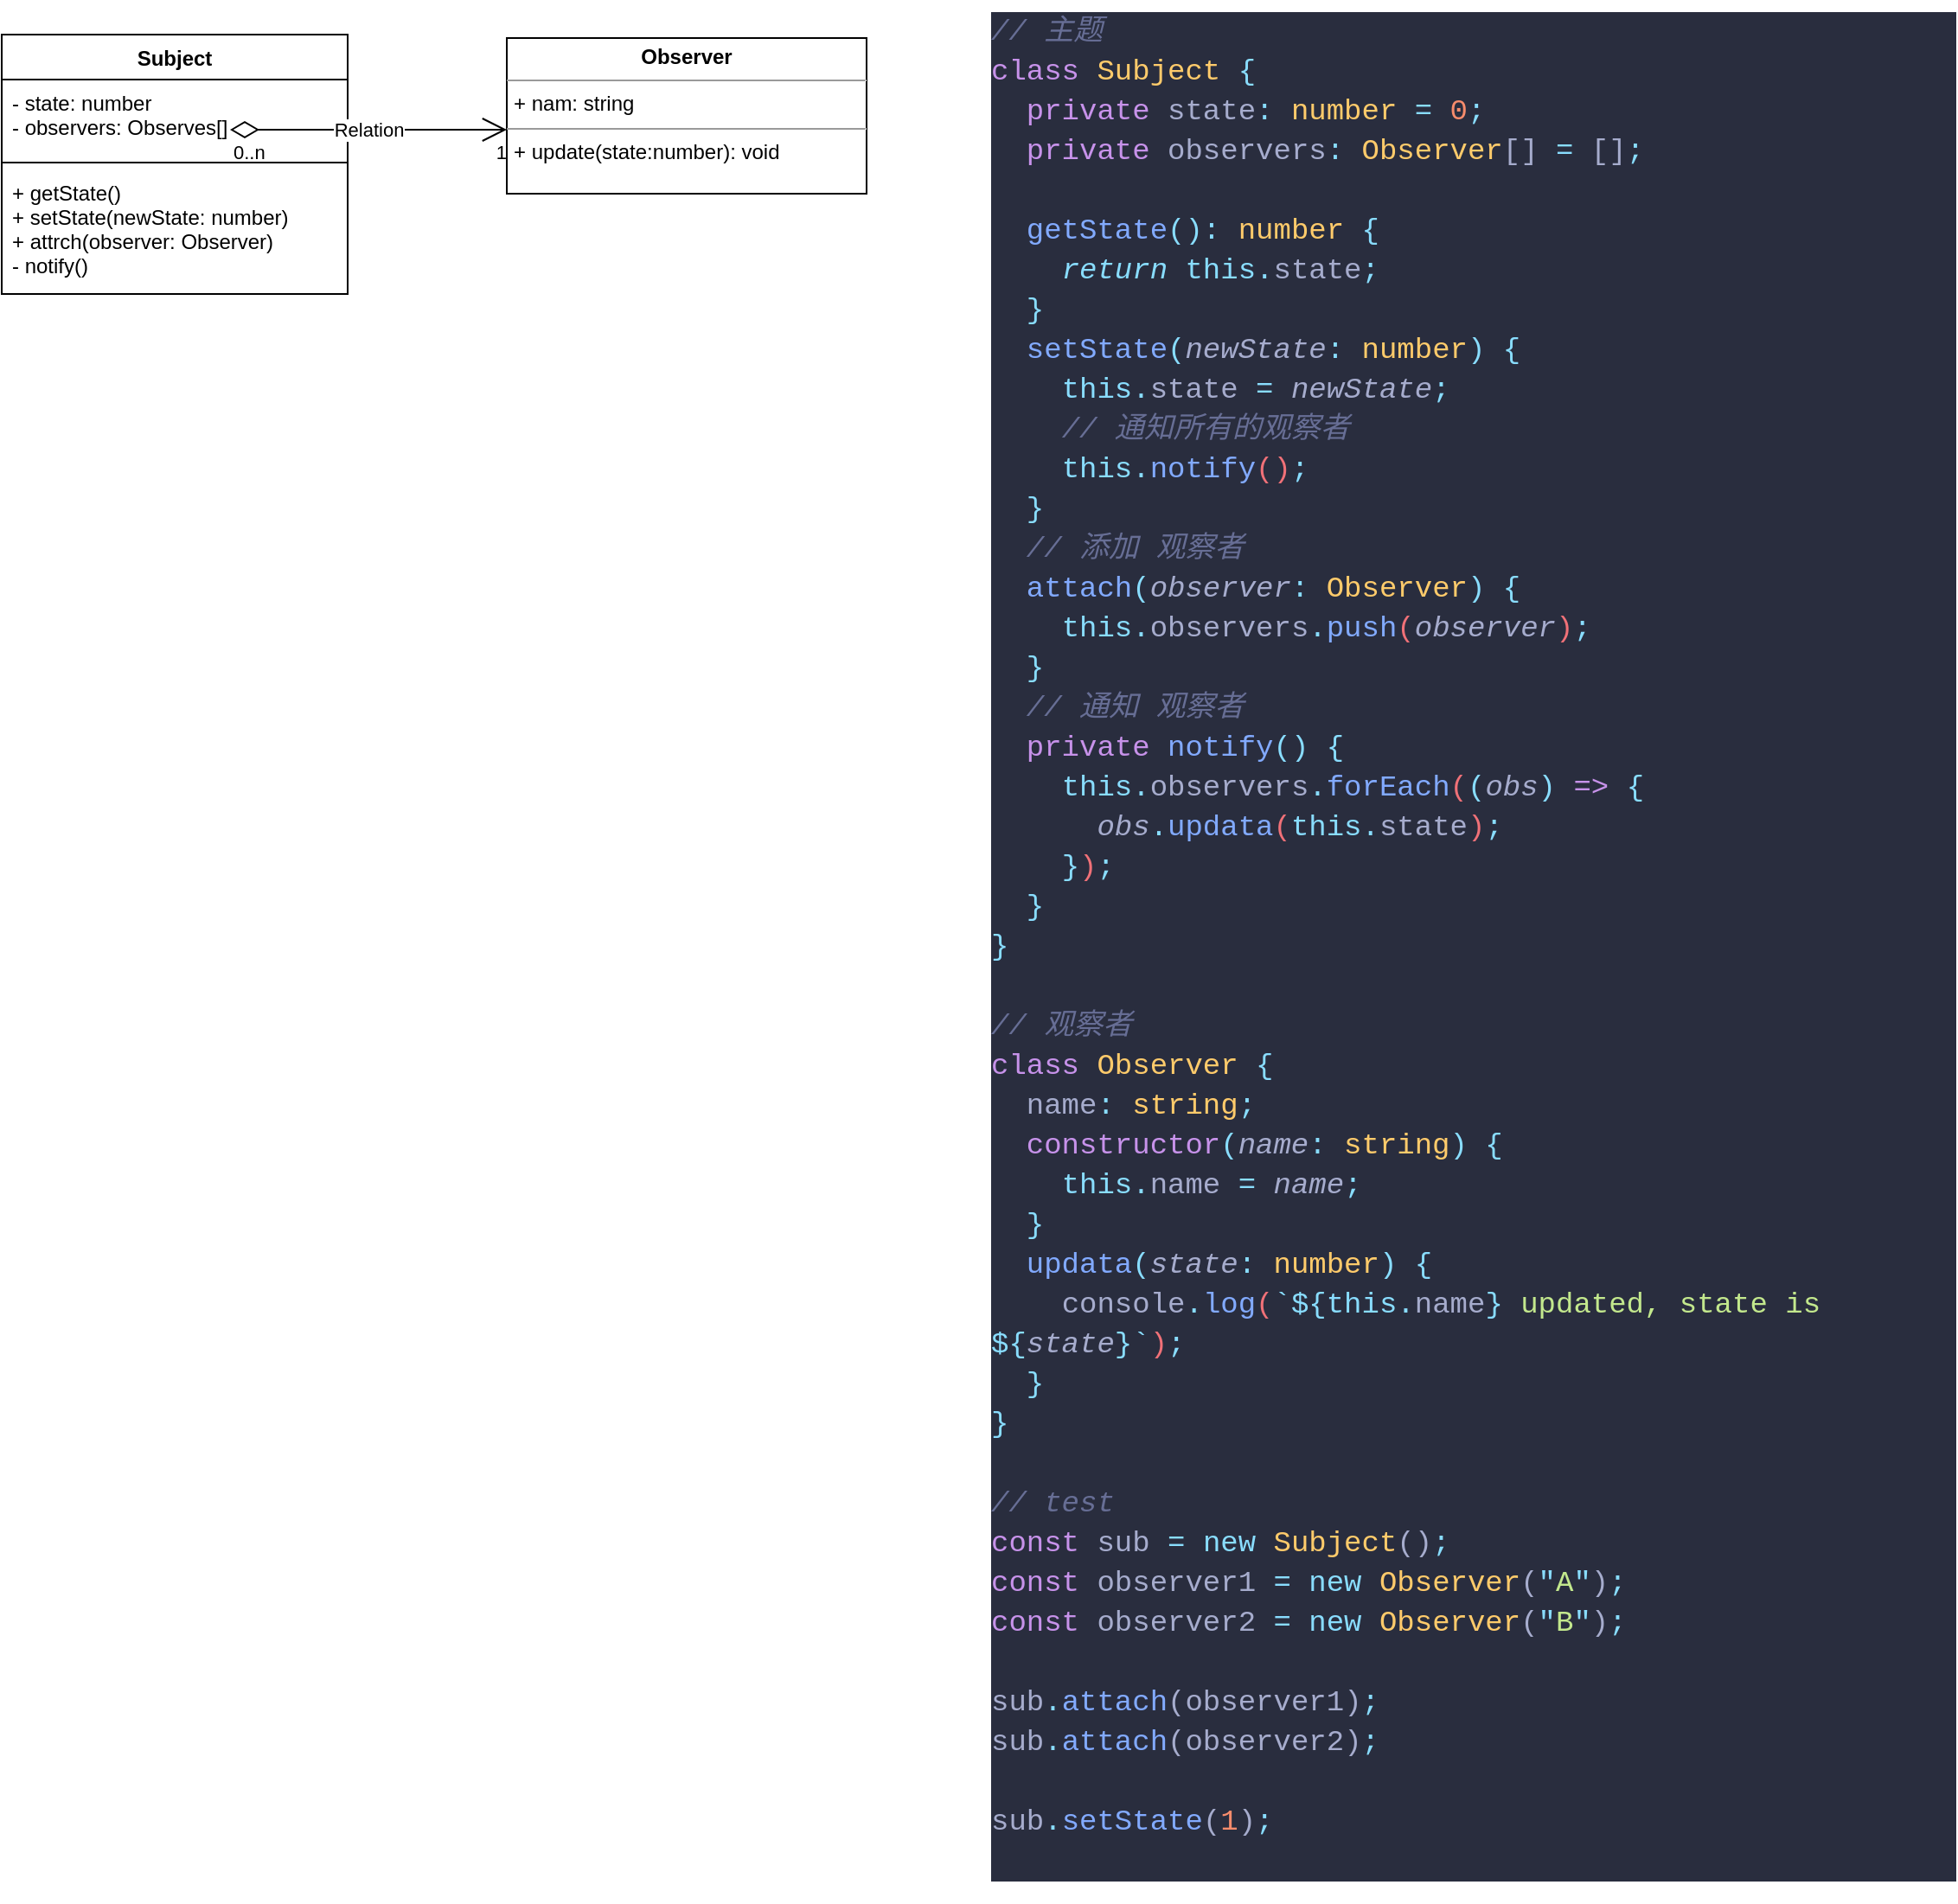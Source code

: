 <mxfile version="20.6.0" type="github">
  <diagram id="C5RBs43oDa-KdzZeNtuy" name="Page-1">
    <mxGraphModel dx="2031" dy="1077" grid="1" gridSize="10" guides="1" tooltips="1" connect="1" arrows="1" fold="1" page="1" pageScale="1" pageWidth="827" pageHeight="1169" math="0" shadow="0">
      <root>
        <mxCell id="WIyWlLk6GJQsqaUBKTNV-0" />
        <mxCell id="WIyWlLk6GJQsqaUBKTNV-1" parent="WIyWlLk6GJQsqaUBKTNV-0" />
        <mxCell id="Pv5caGlSZ3BdsRGH_1Py-0" value="Subject" style="swimlane;fontStyle=1;align=center;verticalAlign=top;childLayout=stackLayout;horizontal=1;startSize=26;horizontalStack=0;resizeParent=1;resizeLast=0;collapsible=1;marginBottom=0;rounded=0;shadow=0;strokeWidth=1;" vertex="1" parent="WIyWlLk6GJQsqaUBKTNV-1">
          <mxGeometry x="20" y="40" width="200" height="150" as="geometry">
            <mxRectangle x="130" y="380" width="160" height="26" as="alternateBounds" />
          </mxGeometry>
        </mxCell>
        <mxCell id="Pv5caGlSZ3BdsRGH_1Py-1" value="- state: number&#xa;- observers: Observes[]" style="text;align=left;verticalAlign=top;spacingLeft=4;spacingRight=4;overflow=hidden;rotatable=0;points=[[0,0.5],[1,0.5]];portConstraint=eastwest;" vertex="1" parent="Pv5caGlSZ3BdsRGH_1Py-0">
          <mxGeometry y="26" width="200" height="44" as="geometry" />
        </mxCell>
        <mxCell id="Pv5caGlSZ3BdsRGH_1Py-4" value="Relation" style="endArrow=open;html=1;endSize=12;startArrow=diamondThin;startSize=14;startFill=0;edgeStyle=orthogonalEdgeStyle;rounded=0;" edge="1" parent="Pv5caGlSZ3BdsRGH_1Py-0">
          <mxGeometry relative="1" as="geometry">
            <mxPoint x="132" y="55" as="sourcePoint" />
            <mxPoint x="292" y="55" as="targetPoint" />
          </mxGeometry>
        </mxCell>
        <mxCell id="Pv5caGlSZ3BdsRGH_1Py-5" value="0..n" style="edgeLabel;resizable=0;html=1;align=left;verticalAlign=top;" connectable="0" vertex="1" parent="Pv5caGlSZ3BdsRGH_1Py-4">
          <mxGeometry x="-1" relative="1" as="geometry" />
        </mxCell>
        <mxCell id="Pv5caGlSZ3BdsRGH_1Py-6" value="1" style="edgeLabel;resizable=0;html=1;align=right;verticalAlign=top;" connectable="0" vertex="1" parent="Pv5caGlSZ3BdsRGH_1Py-4">
          <mxGeometry x="1" relative="1" as="geometry" />
        </mxCell>
        <mxCell id="Pv5caGlSZ3BdsRGH_1Py-2" value="" style="line;html=1;strokeWidth=1;align=left;verticalAlign=middle;spacingTop=-1;spacingLeft=3;spacingRight=3;rotatable=0;labelPosition=right;points=[];portConstraint=eastwest;" vertex="1" parent="Pv5caGlSZ3BdsRGH_1Py-0">
          <mxGeometry y="70" width="200" height="8" as="geometry" />
        </mxCell>
        <mxCell id="Pv5caGlSZ3BdsRGH_1Py-3" value="+ getState()&#xa;+ setState(newState: number)&#xa;+ attrch(observer: Observer)&#xa;- notify()" style="text;align=left;verticalAlign=top;spacingLeft=4;spacingRight=4;overflow=hidden;rotatable=0;points=[[0,0.5],[1,0.5]];portConstraint=eastwest;" vertex="1" parent="Pv5caGlSZ3BdsRGH_1Py-0">
          <mxGeometry y="78" width="200" height="72" as="geometry" />
        </mxCell>
        <mxCell id="Pv5caGlSZ3BdsRGH_1Py-7" value="&lt;p style=&quot;margin:0px;margin-top:4px;text-align:center;&quot;&gt;&lt;b&gt;Observer&lt;/b&gt;&lt;/p&gt;&lt;hr size=&quot;1&quot;&gt;&lt;p style=&quot;margin:0px;margin-left:4px;&quot;&gt;+ nam: string&lt;/p&gt;&lt;hr size=&quot;1&quot;&gt;&lt;p style=&quot;margin:0px;margin-left:4px;&quot;&gt;+ update(state:number): void&lt;/p&gt;" style="verticalAlign=top;align=left;overflow=fill;fontSize=12;fontFamily=Helvetica;html=1;" vertex="1" parent="WIyWlLk6GJQsqaUBKTNV-1">
          <mxGeometry x="312" y="42" width="208" height="90" as="geometry" />
        </mxCell>
        <mxCell id="Pv5caGlSZ3BdsRGH_1Py-8" value="&lt;div style=&quot;color: rgb(166, 172, 205); background-color: rgb(41, 45, 62); font-family: Consolas, &amp;quot;Courier New&amp;quot;, monospace; font-weight: normal; font-size: 17px; line-height: 23px;&quot;&gt;&lt;div&gt;&lt;span style=&quot;color: #676e95;font-style: italic;&quot;&gt;// 主题&lt;/span&gt;&lt;/div&gt;&lt;div&gt;&lt;span style=&quot;color: #c792ea;&quot;&gt;class&lt;/span&gt;&lt;span style=&quot;color: #a6accd;&quot;&gt; &lt;/span&gt;&lt;span style=&quot;color: #ffcb6b;&quot;&gt;Subject&lt;/span&gt;&lt;span style=&quot;color: #a6accd;&quot;&gt; &lt;/span&gt;&lt;span style=&quot;color: #89ddff;&quot;&gt;{&lt;/span&gt;&lt;/div&gt;&lt;div&gt;&lt;span style=&quot;color: #a6accd;&quot;&gt;&amp;nbsp; &lt;/span&gt;&lt;span style=&quot;color: #c792ea;&quot;&gt;private&lt;/span&gt;&lt;span style=&quot;color: #a6accd;&quot;&gt; &lt;/span&gt;&lt;span style=&quot;color: #a6accd;&quot;&gt;state&lt;/span&gt;&lt;span style=&quot;color: #89ddff;&quot;&gt;:&lt;/span&gt;&lt;span style=&quot;color: #a6accd;&quot;&gt; &lt;/span&gt;&lt;span style=&quot;color: #ffcb6b;&quot;&gt;number&lt;/span&gt;&lt;span style=&quot;color: #a6accd;&quot;&gt; &lt;/span&gt;&lt;span style=&quot;color: #89ddff;&quot;&gt;=&lt;/span&gt;&lt;span style=&quot;color: #a6accd;&quot;&gt; &lt;/span&gt;&lt;span style=&quot;color: #f78c6c;&quot;&gt;0&lt;/span&gt;&lt;span style=&quot;color: #89ddff;&quot;&gt;;&lt;/span&gt;&lt;/div&gt;&lt;div&gt;&lt;span style=&quot;color: #a6accd;&quot;&gt;&amp;nbsp; &lt;/span&gt;&lt;span style=&quot;color: #c792ea;&quot;&gt;private&lt;/span&gt;&lt;span style=&quot;color: #a6accd;&quot;&gt; &lt;/span&gt;&lt;span style=&quot;color: #a6accd;&quot;&gt;observers&lt;/span&gt;&lt;span style=&quot;color: #89ddff;&quot;&gt;:&lt;/span&gt;&lt;span style=&quot;color: #a6accd;&quot;&gt; &lt;/span&gt;&lt;span style=&quot;color: #ffcb6b;&quot;&gt;Observer&lt;/span&gt;&lt;span style=&quot;color: #a6accd;&quot;&gt;[] &lt;/span&gt;&lt;span style=&quot;color: #89ddff;&quot;&gt;=&lt;/span&gt;&lt;span style=&quot;color: #a6accd;&quot;&gt; []&lt;/span&gt;&lt;span style=&quot;color: #89ddff;&quot;&gt;;&lt;/span&gt;&lt;/div&gt;&lt;br&gt;&lt;div&gt;&lt;span style=&quot;color: #a6accd;&quot;&gt;&amp;nbsp; &lt;/span&gt;&lt;span style=&quot;color: #82aaff;&quot;&gt;getState&lt;/span&gt;&lt;span style=&quot;color: #89ddff;&quot;&gt;():&lt;/span&gt;&lt;span style=&quot;color: #a6accd;&quot;&gt; &lt;/span&gt;&lt;span style=&quot;color: #ffcb6b;&quot;&gt;number&lt;/span&gt;&lt;span style=&quot;color: #a6accd;&quot;&gt; &lt;/span&gt;&lt;span style=&quot;color: #89ddff;&quot;&gt;{&lt;/span&gt;&lt;/div&gt;&lt;div&gt;&lt;span style=&quot;color: #f07178;&quot;&gt;&amp;nbsp; &amp;nbsp; &lt;/span&gt;&lt;span style=&quot;color: #89ddff;font-style: italic;&quot;&gt;return&lt;/span&gt;&lt;span style=&quot;color: #f07178;&quot;&gt; &lt;/span&gt;&lt;span style=&quot;color: #89ddff;&quot;&gt;this.&lt;/span&gt;&lt;span style=&quot;color: #a6accd;&quot;&gt;state&lt;/span&gt;&lt;span style=&quot;color: #89ddff;&quot;&gt;;&lt;/span&gt;&lt;/div&gt;&lt;div&gt;&lt;span style=&quot;color: #f07178;&quot;&gt;&amp;nbsp; &lt;/span&gt;&lt;span style=&quot;color: #89ddff;&quot;&gt;}&lt;/span&gt;&lt;/div&gt;&lt;div&gt;&lt;span style=&quot;color: #a6accd;&quot;&gt;&amp;nbsp; &lt;/span&gt;&lt;span style=&quot;color: #82aaff;&quot;&gt;setState&lt;/span&gt;&lt;span style=&quot;color: #89ddff;&quot;&gt;(&lt;/span&gt;&lt;span style=&quot;color: #a6accd;font-style: italic;&quot;&gt;newState&lt;/span&gt;&lt;span style=&quot;color: #89ddff;&quot;&gt;:&lt;/span&gt;&lt;span style=&quot;color: #a6accd;&quot;&gt; &lt;/span&gt;&lt;span style=&quot;color: #ffcb6b;&quot;&gt;number&lt;/span&gt;&lt;span style=&quot;color: #89ddff;&quot;&gt;)&lt;/span&gt;&lt;span style=&quot;color: #a6accd;&quot;&gt; &lt;/span&gt;&lt;span style=&quot;color: #89ddff;&quot;&gt;{&lt;/span&gt;&lt;/div&gt;&lt;div&gt;&lt;span style=&quot;color: #f07178;&quot;&gt;&amp;nbsp; &amp;nbsp; &lt;/span&gt;&lt;span style=&quot;color: #89ddff;&quot;&gt;this.&lt;/span&gt;&lt;span style=&quot;color: #a6accd;&quot;&gt;state&lt;/span&gt;&lt;span style=&quot;color: #f07178;&quot;&gt; &lt;/span&gt;&lt;span style=&quot;color: #89ddff;&quot;&gt;=&lt;/span&gt;&lt;span style=&quot;color: #f07178;&quot;&gt; &lt;/span&gt;&lt;span style=&quot;color: #a6accd;font-style: italic;&quot;&gt;newState&lt;/span&gt;&lt;span style=&quot;color: #89ddff;&quot;&gt;;&lt;/span&gt;&lt;/div&gt;&lt;div&gt;&lt;span style=&quot;color: #89ddff;&quot;&gt;&amp;nbsp; &amp;nbsp; &lt;/span&gt;&lt;span style=&quot;color: #676e95;font-style: italic;&quot;&gt;// 通知所有的观察者&lt;/span&gt;&lt;/div&gt;&lt;div&gt;&lt;span style=&quot;color: #f07178;&quot;&gt;&amp;nbsp; &amp;nbsp; &lt;/span&gt;&lt;span style=&quot;color: #89ddff;&quot;&gt;this.&lt;/span&gt;&lt;span style=&quot;color: #82aaff;&quot;&gt;notify&lt;/span&gt;&lt;span style=&quot;color: #f07178;&quot;&gt;()&lt;/span&gt;&lt;span style=&quot;color: #89ddff;&quot;&gt;;&lt;/span&gt;&lt;/div&gt;&lt;div&gt;&lt;span style=&quot;color: #f07178;&quot;&gt;&amp;nbsp; &lt;/span&gt;&lt;span style=&quot;color: #89ddff;&quot;&gt;}&lt;/span&gt;&lt;/div&gt;&lt;div&gt;&lt;span style=&quot;color: #89ddff;&quot;&gt;&amp;nbsp; &lt;/span&gt;&lt;span style=&quot;color: #676e95;font-style: italic;&quot;&gt;// 添加 观察者&lt;/span&gt;&lt;/div&gt;&lt;div&gt;&lt;span style=&quot;color: #a6accd;&quot;&gt;&amp;nbsp; &lt;/span&gt;&lt;span style=&quot;color: #82aaff;&quot;&gt;attach&lt;/span&gt;&lt;span style=&quot;color: #89ddff;&quot;&gt;(&lt;/span&gt;&lt;span style=&quot;color: #a6accd;font-style: italic;&quot;&gt;observer&lt;/span&gt;&lt;span style=&quot;color: #89ddff;&quot;&gt;:&lt;/span&gt;&lt;span style=&quot;color: #a6accd;&quot;&gt; &lt;/span&gt;&lt;span style=&quot;color: #ffcb6b;&quot;&gt;Observer&lt;/span&gt;&lt;span style=&quot;color: #89ddff;&quot;&gt;)&lt;/span&gt;&lt;span style=&quot;color: #a6accd;&quot;&gt; &lt;/span&gt;&lt;span style=&quot;color: #89ddff;&quot;&gt;{&lt;/span&gt;&lt;/div&gt;&lt;div&gt;&lt;span style=&quot;color: #f07178;&quot;&gt;&amp;nbsp; &amp;nbsp; &lt;/span&gt;&lt;span style=&quot;color: #89ddff;&quot;&gt;this.&lt;/span&gt;&lt;span style=&quot;color: #a6accd;&quot;&gt;observers&lt;/span&gt;&lt;span style=&quot;color: #89ddff;&quot;&gt;.&lt;/span&gt;&lt;span style=&quot;color: #82aaff;&quot;&gt;push&lt;/span&gt;&lt;span style=&quot;color: #f07178;&quot;&gt;(&lt;/span&gt;&lt;span style=&quot;color: #a6accd;font-style: italic;&quot;&gt;observer&lt;/span&gt;&lt;span style=&quot;color: #f07178;&quot;&gt;)&lt;/span&gt;&lt;span style=&quot;color: #89ddff;&quot;&gt;;&lt;/span&gt;&lt;/div&gt;&lt;div&gt;&lt;span style=&quot;color: #f07178;&quot;&gt;&amp;nbsp; &lt;/span&gt;&lt;span style=&quot;color: #89ddff;&quot;&gt;}&lt;/span&gt;&lt;/div&gt;&lt;div&gt;&lt;span style=&quot;color: #89ddff;&quot;&gt;&amp;nbsp; &lt;/span&gt;&lt;span style=&quot;color: #676e95;font-style: italic;&quot;&gt;// 通知 观察者&lt;/span&gt;&lt;/div&gt;&lt;div&gt;&lt;span style=&quot;color: #a6accd;&quot;&gt;&amp;nbsp; &lt;/span&gt;&lt;span style=&quot;color: #c792ea;&quot;&gt;private&lt;/span&gt;&lt;span style=&quot;color: #a6accd;&quot;&gt; &lt;/span&gt;&lt;span style=&quot;color: #82aaff;&quot;&gt;notify&lt;/span&gt;&lt;span style=&quot;color: #89ddff;&quot;&gt;()&lt;/span&gt;&lt;span style=&quot;color: #a6accd;&quot;&gt; &lt;/span&gt;&lt;span style=&quot;color: #89ddff;&quot;&gt;{&lt;/span&gt;&lt;/div&gt;&lt;div&gt;&lt;span style=&quot;color: #f07178;&quot;&gt;&amp;nbsp; &amp;nbsp; &lt;/span&gt;&lt;span style=&quot;color: #89ddff;&quot;&gt;this.&lt;/span&gt;&lt;span style=&quot;color: #a6accd;&quot;&gt;observers&lt;/span&gt;&lt;span style=&quot;color: #89ddff;&quot;&gt;.&lt;/span&gt;&lt;span style=&quot;color: #82aaff;&quot;&gt;forEach&lt;/span&gt;&lt;span style=&quot;color: #f07178;&quot;&gt;(&lt;/span&gt;&lt;span style=&quot;color: #89ddff;&quot;&gt;(&lt;/span&gt;&lt;span style=&quot;color: #a6accd;font-style: italic;&quot;&gt;obs&lt;/span&gt;&lt;span style=&quot;color: #89ddff;&quot;&gt;)&lt;/span&gt;&lt;span style=&quot;color: #f07178;&quot;&gt; &lt;/span&gt;&lt;span style=&quot;color: #c792ea;&quot;&gt;=&amp;gt;&lt;/span&gt;&lt;span style=&quot;color: #f07178;&quot;&gt; &lt;/span&gt;&lt;span style=&quot;color: #89ddff;&quot;&gt;{&lt;/span&gt;&lt;/div&gt;&lt;div&gt;&lt;span style=&quot;color: #f07178;&quot;&gt;&amp;nbsp; &amp;nbsp; &amp;nbsp; &lt;/span&gt;&lt;span style=&quot;color: #a6accd;font-style: italic;&quot;&gt;obs&lt;/span&gt;&lt;span style=&quot;color: #89ddff;&quot;&gt;.&lt;/span&gt;&lt;span style=&quot;color: #82aaff;&quot;&gt;updata&lt;/span&gt;&lt;span style=&quot;color: #f07178;&quot;&gt;(&lt;/span&gt;&lt;span style=&quot;color: #89ddff;&quot;&gt;this.&lt;/span&gt;&lt;span style=&quot;color: #a6accd;&quot;&gt;state&lt;/span&gt;&lt;span style=&quot;color: #f07178;&quot;&gt;)&lt;/span&gt;&lt;span style=&quot;color: #89ddff;&quot;&gt;;&lt;/span&gt;&lt;/div&gt;&lt;div&gt;&lt;span style=&quot;color: #f07178;&quot;&gt;&amp;nbsp; &amp;nbsp; &lt;/span&gt;&lt;span style=&quot;color: #89ddff;&quot;&gt;}&lt;/span&gt;&lt;span style=&quot;color: #f07178;&quot;&gt;)&lt;/span&gt;&lt;span style=&quot;color: #89ddff;&quot;&gt;;&lt;/span&gt;&lt;/div&gt;&lt;div&gt;&lt;span style=&quot;color: #f07178;&quot;&gt;&amp;nbsp; &lt;/span&gt;&lt;span style=&quot;color: #89ddff;&quot;&gt;}&lt;/span&gt;&lt;/div&gt;&lt;div&gt;&lt;span style=&quot;color: #89ddff;&quot;&gt;}&lt;/span&gt;&lt;/div&gt;&lt;br&gt;&lt;div&gt;&lt;span style=&quot;color: #676e95;font-style: italic;&quot;&gt;// 观察者&lt;/span&gt;&lt;/div&gt;&lt;div&gt;&lt;span style=&quot;color: #c792ea;&quot;&gt;class&lt;/span&gt;&lt;span style=&quot;color: #a6accd;&quot;&gt; &lt;/span&gt;&lt;span style=&quot;color: #ffcb6b;&quot;&gt;Observer&lt;/span&gt;&lt;span style=&quot;color: #a6accd;&quot;&gt; &lt;/span&gt;&lt;span style=&quot;color: #89ddff;&quot;&gt;{&lt;/span&gt;&lt;/div&gt;&lt;div&gt;&lt;span style=&quot;color: #a6accd;&quot;&gt;&amp;nbsp; &lt;/span&gt;&lt;span style=&quot;color: #a6accd;&quot;&gt;name&lt;/span&gt;&lt;span style=&quot;color: #89ddff;&quot;&gt;:&lt;/span&gt;&lt;span style=&quot;color: #a6accd;&quot;&gt; &lt;/span&gt;&lt;span style=&quot;color: #ffcb6b;&quot;&gt;string&lt;/span&gt;&lt;span style=&quot;color: #89ddff;&quot;&gt;;&lt;/span&gt;&lt;/div&gt;&lt;div&gt;&lt;span style=&quot;color: #a6accd;&quot;&gt;&amp;nbsp; &lt;/span&gt;&lt;span style=&quot;color: #c792ea;&quot;&gt;constructor&lt;/span&gt;&lt;span style=&quot;color: #89ddff;&quot;&gt;(&lt;/span&gt;&lt;span style=&quot;color: #a6accd;font-style: italic;&quot;&gt;name&lt;/span&gt;&lt;span style=&quot;color: #89ddff;&quot;&gt;:&lt;/span&gt;&lt;span style=&quot;color: #a6accd;&quot;&gt; &lt;/span&gt;&lt;span style=&quot;color: #ffcb6b;&quot;&gt;string&lt;/span&gt;&lt;span style=&quot;color: #89ddff;&quot;&gt;)&lt;/span&gt;&lt;span style=&quot;color: #a6accd;&quot;&gt; &lt;/span&gt;&lt;span style=&quot;color: #89ddff;&quot;&gt;{&lt;/span&gt;&lt;/div&gt;&lt;div&gt;&lt;span style=&quot;color: #f07178;&quot;&gt;&amp;nbsp; &amp;nbsp; &lt;/span&gt;&lt;span style=&quot;color: #89ddff;&quot;&gt;this.&lt;/span&gt;&lt;span style=&quot;color: #a6accd;&quot;&gt;name&lt;/span&gt;&lt;span style=&quot;color: #f07178;&quot;&gt; &lt;/span&gt;&lt;span style=&quot;color: #89ddff;&quot;&gt;=&lt;/span&gt;&lt;span style=&quot;color: #f07178;&quot;&gt; &lt;/span&gt;&lt;span style=&quot;color: #a6accd;font-style: italic;&quot;&gt;name&lt;/span&gt;&lt;span style=&quot;color: #89ddff;&quot;&gt;;&lt;/span&gt;&lt;/div&gt;&lt;div&gt;&lt;span style=&quot;color: #f07178;&quot;&gt;&amp;nbsp; &lt;/span&gt;&lt;span style=&quot;color: #89ddff;&quot;&gt;}&lt;/span&gt;&lt;/div&gt;&lt;div&gt;&lt;span style=&quot;color: #a6accd;&quot;&gt;&amp;nbsp; &lt;/span&gt;&lt;span style=&quot;color: #82aaff;&quot;&gt;updata&lt;/span&gt;&lt;span style=&quot;color: #89ddff;&quot;&gt;(&lt;/span&gt;&lt;span style=&quot;color: #a6accd;font-style: italic;&quot;&gt;state&lt;/span&gt;&lt;span style=&quot;color: #89ddff;&quot;&gt;:&lt;/span&gt;&lt;span style=&quot;color: #a6accd;&quot;&gt; &lt;/span&gt;&lt;span style=&quot;color: #ffcb6b;&quot;&gt;number&lt;/span&gt;&lt;span style=&quot;color: #89ddff;&quot;&gt;)&lt;/span&gt;&lt;span style=&quot;color: #a6accd;&quot;&gt; &lt;/span&gt;&lt;span style=&quot;color: #89ddff;&quot;&gt;{&lt;/span&gt;&lt;/div&gt;&lt;div&gt;&lt;span style=&quot;color: #f07178;&quot;&gt;&amp;nbsp; &amp;nbsp; &lt;/span&gt;&lt;span style=&quot;color: #a6accd;&quot;&gt;console&lt;/span&gt;&lt;span style=&quot;color: #89ddff;&quot;&gt;.&lt;/span&gt;&lt;span style=&quot;color: #82aaff;&quot;&gt;log&lt;/span&gt;&lt;span style=&quot;color: #f07178;&quot;&gt;(&lt;/span&gt;&lt;span style=&quot;color: #89ddff;&quot;&gt;`${&lt;/span&gt;&lt;span style=&quot;color: #89ddff;&quot;&gt;this.&lt;/span&gt;&lt;span style=&quot;color: #a6accd;&quot;&gt;name&lt;/span&gt;&lt;span style=&quot;color: #89ddff;&quot;&gt;}&lt;/span&gt;&lt;span style=&quot;color: #c3e88d;&quot;&gt; updated, state is &lt;/span&gt;&lt;span style=&quot;color: #89ddff;&quot;&gt;${&lt;/span&gt;&lt;span style=&quot;color: #a6accd;font-style: italic;&quot;&gt;state&lt;/span&gt;&lt;span style=&quot;color: #89ddff;&quot;&gt;}`&lt;/span&gt;&lt;span style=&quot;color: #f07178;&quot;&gt;)&lt;/span&gt;&lt;span style=&quot;color: #89ddff;&quot;&gt;;&lt;/span&gt;&lt;/div&gt;&lt;div&gt;&lt;span style=&quot;color: #f07178;&quot;&gt;&amp;nbsp; &lt;/span&gt;&lt;span style=&quot;color: #89ddff;&quot;&gt;}&lt;/span&gt;&lt;/div&gt;&lt;div&gt;&lt;span style=&quot;color: #89ddff;&quot;&gt;}&lt;/span&gt;&lt;/div&gt;&lt;br&gt;&lt;div&gt;&lt;span style=&quot;color: #676e95;font-style: italic;&quot;&gt;// test&lt;/span&gt;&lt;/div&gt;&lt;div&gt;&lt;span style=&quot;color: #c792ea;&quot;&gt;const&lt;/span&gt;&lt;span style=&quot;color: #a6accd;&quot;&gt; &lt;/span&gt;&lt;span style=&quot;color: #a6accd;&quot;&gt;sub&lt;/span&gt;&lt;span style=&quot;color: #a6accd;&quot;&gt; &lt;/span&gt;&lt;span style=&quot;color: #89ddff;&quot;&gt;=&lt;/span&gt;&lt;span style=&quot;color: #a6accd;&quot;&gt; &lt;/span&gt;&lt;span style=&quot;color: #89ddff;&quot;&gt;new&lt;/span&gt;&lt;span style=&quot;color: #a6accd;&quot;&gt; &lt;/span&gt;&lt;span style=&quot;color: #ffcb6b;&quot;&gt;Subject&lt;/span&gt;&lt;span style=&quot;color: #a6accd;&quot;&gt;()&lt;/span&gt;&lt;span style=&quot;color: #89ddff;&quot;&gt;;&lt;/span&gt;&lt;/div&gt;&lt;div&gt;&lt;span style=&quot;color: #c792ea;&quot;&gt;const&lt;/span&gt;&lt;span style=&quot;color: #a6accd;&quot;&gt; &lt;/span&gt;&lt;span style=&quot;color: #a6accd;&quot;&gt;observer1&lt;/span&gt;&lt;span style=&quot;color: #a6accd;&quot;&gt; &lt;/span&gt;&lt;span style=&quot;color: #89ddff;&quot;&gt;=&lt;/span&gt;&lt;span style=&quot;color: #a6accd;&quot;&gt; &lt;/span&gt;&lt;span style=&quot;color: #89ddff;&quot;&gt;new&lt;/span&gt;&lt;span style=&quot;color: #a6accd;&quot;&gt; &lt;/span&gt;&lt;span style=&quot;color: #ffcb6b;&quot;&gt;Observer&lt;/span&gt;&lt;span style=&quot;color: #a6accd;&quot;&gt;(&lt;/span&gt;&lt;span style=&quot;color: #89ddff;&quot;&gt;&quot;&lt;/span&gt;&lt;span style=&quot;color: #c3e88d;&quot;&gt;A&lt;/span&gt;&lt;span style=&quot;color: #89ddff;&quot;&gt;&quot;&lt;/span&gt;&lt;span style=&quot;color: #a6accd;&quot;&gt;)&lt;/span&gt;&lt;span style=&quot;color: #89ddff;&quot;&gt;;&lt;/span&gt;&lt;/div&gt;&lt;div&gt;&lt;span style=&quot;color: #c792ea;&quot;&gt;const&lt;/span&gt;&lt;span style=&quot;color: #a6accd;&quot;&gt; &lt;/span&gt;&lt;span style=&quot;color: #a6accd;&quot;&gt;observer2&lt;/span&gt;&lt;span style=&quot;color: #a6accd;&quot;&gt; &lt;/span&gt;&lt;span style=&quot;color: #89ddff;&quot;&gt;=&lt;/span&gt;&lt;span style=&quot;color: #a6accd;&quot;&gt; &lt;/span&gt;&lt;span style=&quot;color: #89ddff;&quot;&gt;new&lt;/span&gt;&lt;span style=&quot;color: #a6accd;&quot;&gt; &lt;/span&gt;&lt;span style=&quot;color: #ffcb6b;&quot;&gt;Observer&lt;/span&gt;&lt;span style=&quot;color: #a6accd;&quot;&gt;(&lt;/span&gt;&lt;span style=&quot;color: #89ddff;&quot;&gt;&quot;&lt;/span&gt;&lt;span style=&quot;color: #c3e88d;&quot;&gt;B&lt;/span&gt;&lt;span style=&quot;color: #89ddff;&quot;&gt;&quot;&lt;/span&gt;&lt;span style=&quot;color: #a6accd;&quot;&gt;)&lt;/span&gt;&lt;span style=&quot;color: #89ddff;&quot;&gt;;&lt;/span&gt;&lt;/div&gt;&lt;br&gt;&lt;div&gt;&lt;span style=&quot;color: #a6accd;&quot;&gt;sub&lt;/span&gt;&lt;span style=&quot;color: #89ddff;&quot;&gt;.&lt;/span&gt;&lt;span style=&quot;color: #82aaff;&quot;&gt;attach&lt;/span&gt;&lt;span style=&quot;color: #a6accd;&quot;&gt;(&lt;/span&gt;&lt;span style=&quot;color: #a6accd;&quot;&gt;observer1&lt;/span&gt;&lt;span style=&quot;color: #a6accd;&quot;&gt;)&lt;/span&gt;&lt;span style=&quot;color: #89ddff;&quot;&gt;;&lt;/span&gt;&lt;/div&gt;&lt;div&gt;&lt;span style=&quot;color: #a6accd;&quot;&gt;sub&lt;/span&gt;&lt;span style=&quot;color: #89ddff;&quot;&gt;.&lt;/span&gt;&lt;span style=&quot;color: #82aaff;&quot;&gt;attach&lt;/span&gt;&lt;span style=&quot;color: #a6accd;&quot;&gt;(&lt;/span&gt;&lt;span style=&quot;color: #a6accd;&quot;&gt;observer2&lt;/span&gt;&lt;span style=&quot;color: #a6accd;&quot;&gt;)&lt;/span&gt;&lt;span style=&quot;color: #89ddff;&quot;&gt;;&lt;/span&gt;&lt;/div&gt;&lt;br&gt;&lt;div&gt;&lt;span style=&quot;color: #a6accd;&quot;&gt;sub&lt;/span&gt;&lt;span style=&quot;color: #89ddff;&quot;&gt;.&lt;/span&gt;&lt;span style=&quot;color: #82aaff;&quot;&gt;setState&lt;/span&gt;&lt;span style=&quot;color: #a6accd;&quot;&gt;(&lt;/span&gt;&lt;span style=&quot;color: #f78c6c;&quot;&gt;1&lt;/span&gt;&lt;span style=&quot;color: #a6accd;&quot;&gt;)&lt;/span&gt;&lt;span style=&quot;color: #89ddff;&quot;&gt;;&lt;/span&gt;&lt;/div&gt;&lt;br&gt;&lt;/div&gt;" style="text;whiteSpace=wrap;html=1;" vertex="1" parent="WIyWlLk6GJQsqaUBKTNV-1">
          <mxGeometry x="590" y="20" width="560" height="1100" as="geometry" />
        </mxCell>
      </root>
    </mxGraphModel>
  </diagram>
</mxfile>
